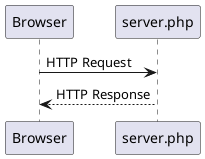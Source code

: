 @startuml Sequencia
    Browser -> server.php: HTTP Request
    Browser <-- server.php: HTTP Response
@enduml